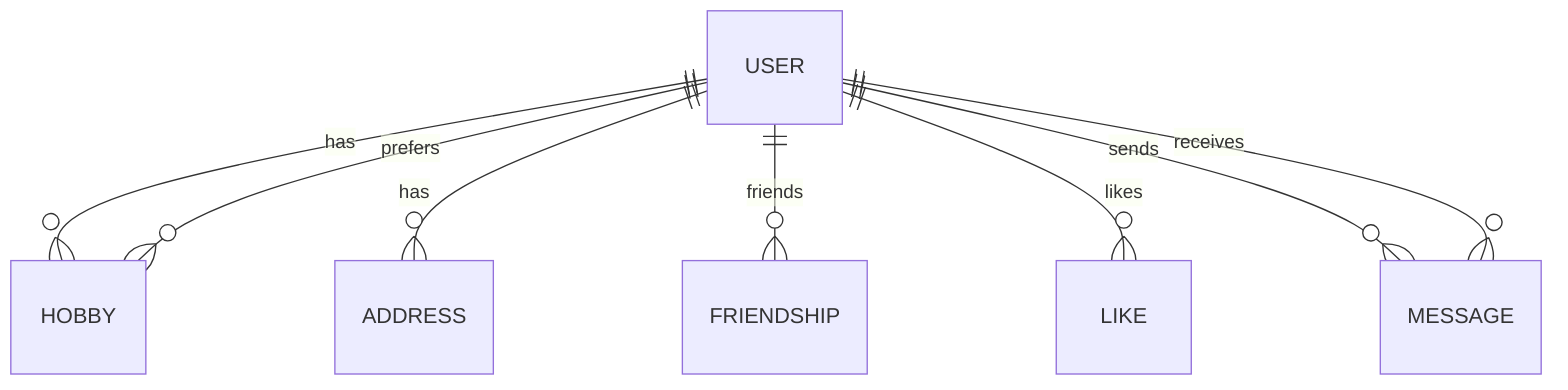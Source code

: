 erDiagram
USER ||--o{ HOBBY : has
USER ||--o{ ADDRESS : has
USER ||--o{ FRIENDSHIP : friends
USER ||--o{ LIKE : likes
USER ||--o{ MESSAGE : sends
USER ||--o{ MESSAGE : receives 
USER ||--o{ HOBBY : prefers

HOBBY {
}

ADDRESS {
}


FRIENDSHIP {
}

LIKE {
}

MESSAGE {
}

USER {
}